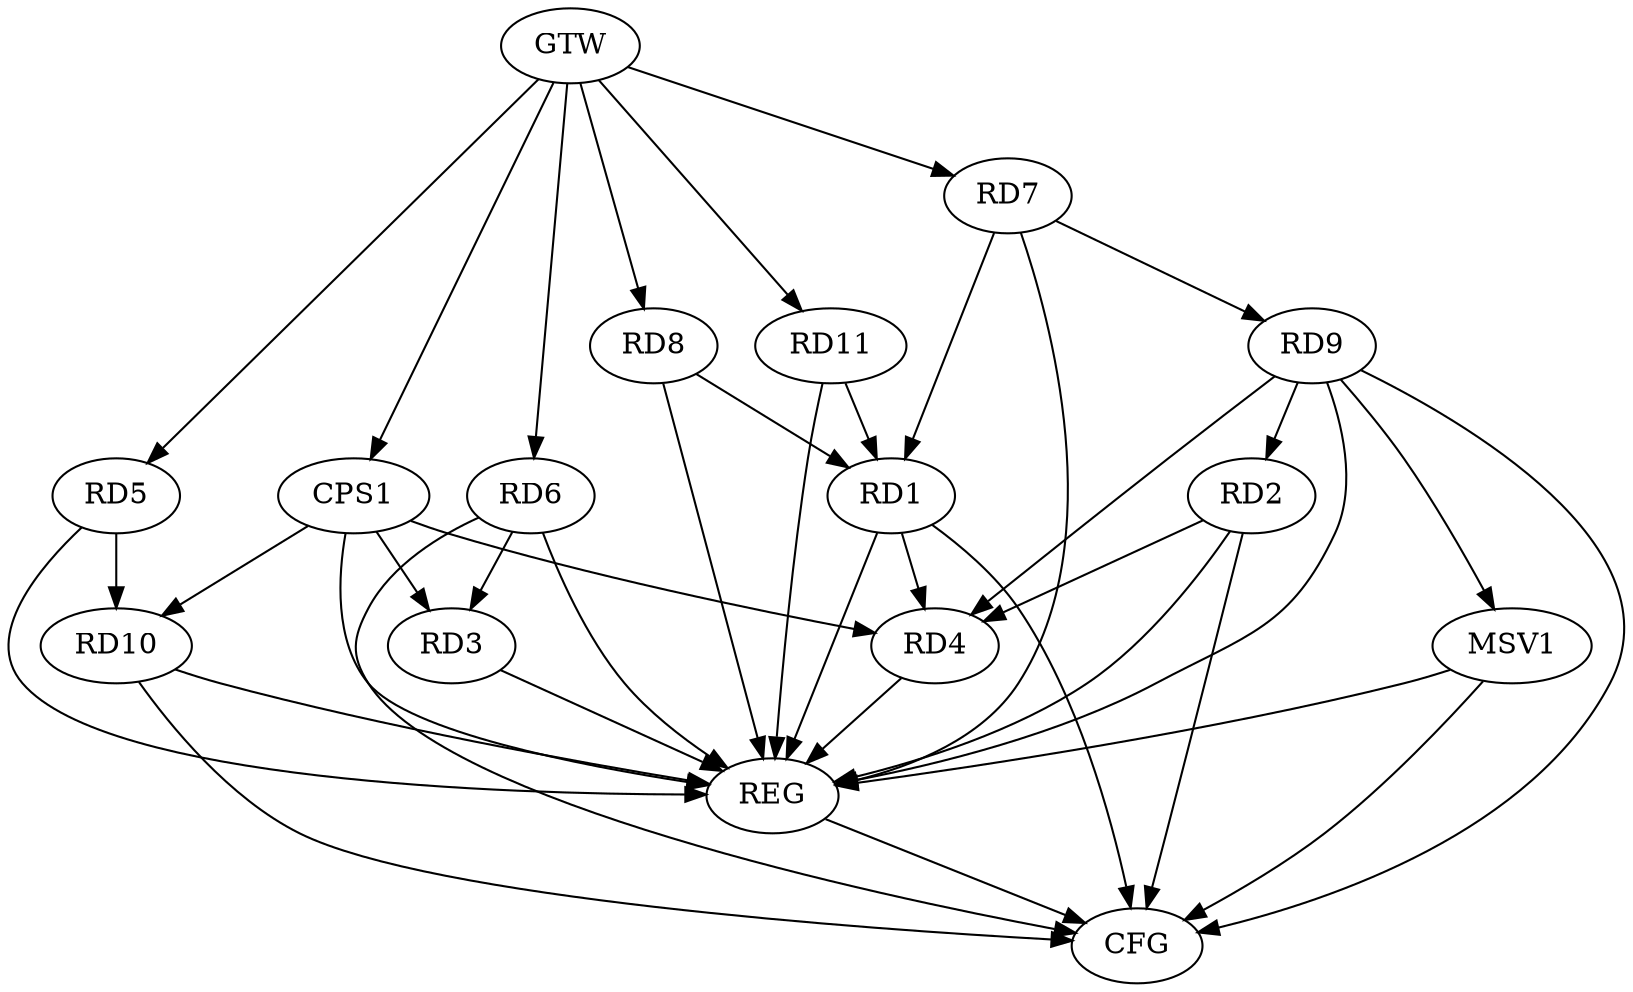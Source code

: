 strict digraph G {
  RD1 [ label="RD1" ];
  RD2 [ label="RD2" ];
  RD3 [ label="RD3" ];
  RD4 [ label="RD4" ];
  RD5 [ label="RD5" ];
  RD6 [ label="RD6" ];
  RD7 [ label="RD7" ];
  RD8 [ label="RD8" ];
  RD9 [ label="RD9" ];
  RD10 [ label="RD10" ];
  RD11 [ label="RD11" ];
  CPS1 [ label="CPS1" ];
  GTW [ label="GTW" ];
  REG [ label="REG" ];
  CFG [ label="CFG" ];
  MSV1 [ label="MSV1" ];
  RD1 -> RD4;
  RD7 -> RD1;
  RD8 -> RD1;
  RD11 -> RD1;
  RD2 -> RD4;
  RD9 -> RD2;
  RD6 -> RD3;
  RD9 -> RD4;
  RD5 -> RD10;
  RD7 -> RD9;
  CPS1 -> RD3;
  CPS1 -> RD4;
  CPS1 -> RD10;
  GTW -> RD5;
  GTW -> RD6;
  GTW -> RD7;
  GTW -> RD8;
  GTW -> RD11;
  GTW -> CPS1;
  RD1 -> REG;
  RD2 -> REG;
  RD3 -> REG;
  RD4 -> REG;
  RD5 -> REG;
  RD6 -> REG;
  RD7 -> REG;
  RD8 -> REG;
  RD9 -> REG;
  RD10 -> REG;
  RD11 -> REG;
  CPS1 -> REG;
  RD10 -> CFG;
  RD2 -> CFG;
  RD6 -> CFG;
  RD9 -> CFG;
  RD1 -> CFG;
  REG -> CFG;
  RD9 -> MSV1;
  MSV1 -> REG;
  MSV1 -> CFG;
}
